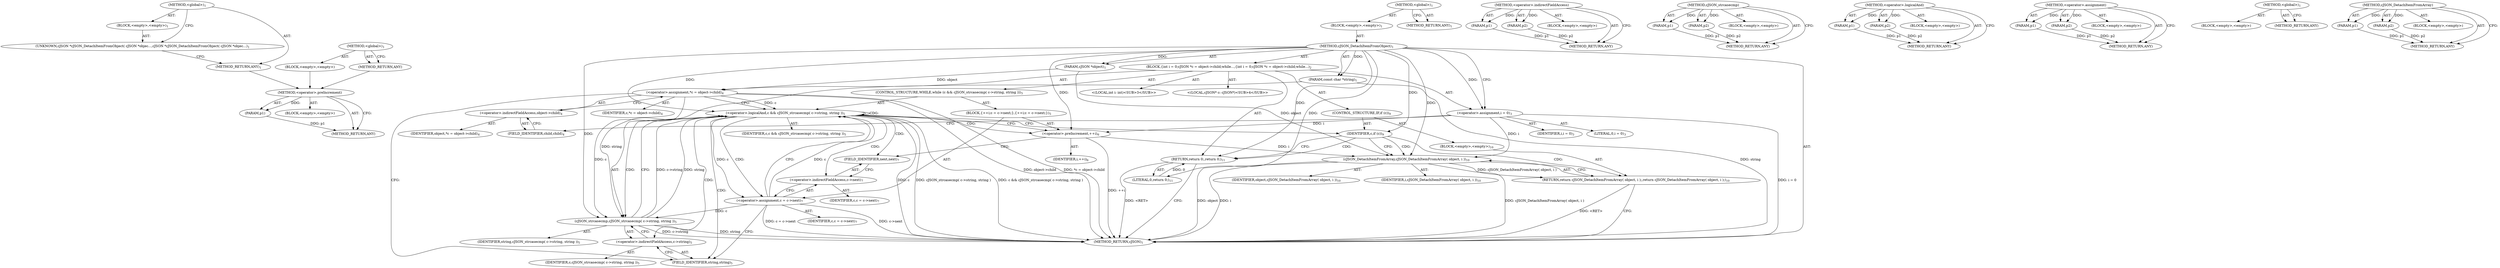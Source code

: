 digraph "&lt;global&gt;" {
vulnerable_90 [label=<(METHOD,&lt;operator&gt;.preIncrement)>];
vulnerable_91 [label=<(PARAM,p1)>];
vulnerable_92 [label=<(BLOCK,&lt;empty&gt;,&lt;empty&gt;)>];
vulnerable_93 [label=<(METHOD_RETURN,ANY)>];
vulnerable_6 [label=<(METHOD,&lt;global&gt;)<SUB>1</SUB>>];
vulnerable_7 [label=<(BLOCK,&lt;empty&gt;,&lt;empty&gt;)<SUB>1</SUB>>];
vulnerable_8 [label=<(METHOD,cJSON_DetachItemFromObject)<SUB>1</SUB>>];
vulnerable_9 [label=<(PARAM,cJSON *object)<SUB>1</SUB>>];
vulnerable_10 [label=<(PARAM,const char *string)<SUB>1</SUB>>];
vulnerable_11 [label=<(BLOCK,{
	int i = 0;
	cJSON *c = object-&gt;child;
	while...,{
	int i = 0;
	cJSON *c = object-&gt;child;
	while...)<SUB>2</SUB>>];
vulnerable_12 [label="<(LOCAL,int i: int)<SUB>3</SUB>>"];
vulnerable_13 [label=<(&lt;operator&gt;.assignment,i = 0)<SUB>3</SUB>>];
vulnerable_14 [label=<(IDENTIFIER,i,i = 0)<SUB>3</SUB>>];
vulnerable_15 [label=<(LITERAL,0,i = 0)<SUB>3</SUB>>];
vulnerable_16 [label="<(LOCAL,cJSON* c: cJSON*)<SUB>4</SUB>>"];
vulnerable_17 [label=<(&lt;operator&gt;.assignment,*c = object-&gt;child)<SUB>4</SUB>>];
vulnerable_18 [label=<(IDENTIFIER,c,*c = object-&gt;child)<SUB>4</SUB>>];
vulnerable_19 [label=<(&lt;operator&gt;.indirectFieldAccess,object-&gt;child)<SUB>4</SUB>>];
vulnerable_20 [label=<(IDENTIFIER,object,*c = object-&gt;child)<SUB>4</SUB>>];
vulnerable_21 [label=<(FIELD_IDENTIFIER,child,child)<SUB>4</SUB>>];
vulnerable_22 [label=<(CONTROL_STRUCTURE,WHILE,while (c &amp;&amp; cJSON_strcasecmp( c-&gt;string, string )))<SUB>5</SUB>>];
vulnerable_23 [label=<(&lt;operator&gt;.logicalAnd,c &amp;&amp; cJSON_strcasecmp( c-&gt;string, string ))<SUB>5</SUB>>];
vulnerable_24 [label=<(IDENTIFIER,c,c &amp;&amp; cJSON_strcasecmp( c-&gt;string, string ))<SUB>5</SUB>>];
vulnerable_25 [label=<(cJSON_strcasecmp,cJSON_strcasecmp( c-&gt;string, string ))<SUB>5</SUB>>];
vulnerable_26 [label=<(&lt;operator&gt;.indirectFieldAccess,c-&gt;string)<SUB>5</SUB>>];
vulnerable_27 [label=<(IDENTIFIER,c,cJSON_strcasecmp( c-&gt;string, string ))<SUB>5</SUB>>];
vulnerable_28 [label=<(FIELD_IDENTIFIER,string,string)<SUB>5</SUB>>];
vulnerable_29 [label=<(IDENTIFIER,string,cJSON_strcasecmp( c-&gt;string, string ))<SUB>5</SUB>>];
vulnerable_30 [label=<(BLOCK,{
		++i;
		c = c-&gt;next;
	},{
		++i;
		c = c-&gt;next;
	})<SUB>5</SUB>>];
vulnerable_31 [label=<(&lt;operator&gt;.preIncrement,++i)<SUB>6</SUB>>];
vulnerable_32 [label=<(IDENTIFIER,i,++i)<SUB>6</SUB>>];
vulnerable_33 [label=<(&lt;operator&gt;.assignment,c = c-&gt;next)<SUB>7</SUB>>];
vulnerable_34 [label=<(IDENTIFIER,c,c = c-&gt;next)<SUB>7</SUB>>];
vulnerable_35 [label=<(&lt;operator&gt;.indirectFieldAccess,c-&gt;next)<SUB>7</SUB>>];
vulnerable_36 [label=<(IDENTIFIER,c,c = c-&gt;next)<SUB>7</SUB>>];
vulnerable_37 [label=<(FIELD_IDENTIFIER,next,next)<SUB>7</SUB>>];
vulnerable_38 [label=<(CONTROL_STRUCTURE,IF,if (c))<SUB>9</SUB>>];
vulnerable_39 [label=<(IDENTIFIER,c,if (c))<SUB>9</SUB>>];
vulnerable_40 [label=<(BLOCK,&lt;empty&gt;,&lt;empty&gt;)<SUB>10</SUB>>];
vulnerable_41 [label=<(RETURN,return cJSON_DetachItemFromArray( object, i );,return cJSON_DetachItemFromArray( object, i );)<SUB>10</SUB>>];
vulnerable_42 [label=<(cJSON_DetachItemFromArray,cJSON_DetachItemFromArray( object, i ))<SUB>10</SUB>>];
vulnerable_43 [label=<(IDENTIFIER,object,cJSON_DetachItemFromArray( object, i ))<SUB>10</SUB>>];
vulnerable_44 [label=<(IDENTIFIER,i,cJSON_DetachItemFromArray( object, i ))<SUB>10</SUB>>];
vulnerable_45 [label=<(RETURN,return 0;,return 0;)<SUB>11</SUB>>];
vulnerable_46 [label=<(LITERAL,0,return 0;)<SUB>11</SUB>>];
vulnerable_47 [label=<(METHOD_RETURN,cJSON)<SUB>1</SUB>>];
vulnerable_49 [label=<(METHOD_RETURN,ANY)<SUB>1</SUB>>];
vulnerable_75 [label=<(METHOD,&lt;operator&gt;.indirectFieldAccess)>];
vulnerable_76 [label=<(PARAM,p1)>];
vulnerable_77 [label=<(PARAM,p2)>];
vulnerable_78 [label=<(BLOCK,&lt;empty&gt;,&lt;empty&gt;)>];
vulnerable_79 [label=<(METHOD_RETURN,ANY)>];
vulnerable_85 [label=<(METHOD,cJSON_strcasecmp)>];
vulnerable_86 [label=<(PARAM,p1)>];
vulnerable_87 [label=<(PARAM,p2)>];
vulnerable_88 [label=<(BLOCK,&lt;empty&gt;,&lt;empty&gt;)>];
vulnerable_89 [label=<(METHOD_RETURN,ANY)>];
vulnerable_80 [label=<(METHOD,&lt;operator&gt;.logicalAnd)>];
vulnerable_81 [label=<(PARAM,p1)>];
vulnerable_82 [label=<(PARAM,p2)>];
vulnerable_83 [label=<(BLOCK,&lt;empty&gt;,&lt;empty&gt;)>];
vulnerable_84 [label=<(METHOD_RETURN,ANY)>];
vulnerable_70 [label=<(METHOD,&lt;operator&gt;.assignment)>];
vulnerable_71 [label=<(PARAM,p1)>];
vulnerable_72 [label=<(PARAM,p2)>];
vulnerable_73 [label=<(BLOCK,&lt;empty&gt;,&lt;empty&gt;)>];
vulnerable_74 [label=<(METHOD_RETURN,ANY)>];
vulnerable_64 [label=<(METHOD,&lt;global&gt;)<SUB>1</SUB>>];
vulnerable_65 [label=<(BLOCK,&lt;empty&gt;,&lt;empty&gt;)>];
vulnerable_66 [label=<(METHOD_RETURN,ANY)>];
vulnerable_94 [label=<(METHOD,cJSON_DetachItemFromArray)>];
vulnerable_95 [label=<(PARAM,p1)>];
vulnerable_96 [label=<(PARAM,p2)>];
vulnerable_97 [label=<(BLOCK,&lt;empty&gt;,&lt;empty&gt;)>];
vulnerable_98 [label=<(METHOD_RETURN,ANY)>];
fixed_6 [label=<(METHOD,&lt;global&gt;)<SUB>1</SUB>>];
fixed_7 [label=<(BLOCK,&lt;empty&gt;,&lt;empty&gt;)<SUB>1</SUB>>];
fixed_8 [label=<(UNKNOWN,cJSON *cJSON_DetachItemFromObject( cJSON *objec...,cJSON *cJSON_DetachItemFromObject( cJSON *objec...)<SUB>1</SUB>>];
fixed_9 [label=<(METHOD_RETURN,ANY)<SUB>1</SUB>>];
fixed_14 [label=<(METHOD,&lt;global&gt;)<SUB>1</SUB>>];
fixed_15 [label=<(BLOCK,&lt;empty&gt;,&lt;empty&gt;)>];
fixed_16 [label=<(METHOD_RETURN,ANY)>];
vulnerable_90 -> vulnerable_91  [key=0, label="AST: "];
vulnerable_90 -> vulnerable_91  [key=1, label="DDG: "];
vulnerable_90 -> vulnerable_92  [key=0, label="AST: "];
vulnerable_90 -> vulnerable_93  [key=0, label="AST: "];
vulnerable_90 -> vulnerable_93  [key=1, label="CFG: "];
vulnerable_91 -> vulnerable_93  [key=0, label="DDG: p1"];
vulnerable_6 -> vulnerable_7  [key=0, label="AST: "];
vulnerable_6 -> vulnerable_49  [key=0, label="AST: "];
vulnerable_6 -> vulnerable_49  [key=1, label="CFG: "];
vulnerable_7 -> vulnerable_8  [key=0, label="AST: "];
vulnerable_8 -> vulnerable_9  [key=0, label="AST: "];
vulnerable_8 -> vulnerable_9  [key=1, label="DDG: "];
vulnerable_8 -> vulnerable_10  [key=0, label="AST: "];
vulnerable_8 -> vulnerable_10  [key=1, label="DDG: "];
vulnerable_8 -> vulnerable_11  [key=0, label="AST: "];
vulnerable_8 -> vulnerable_47  [key=0, label="AST: "];
vulnerable_8 -> vulnerable_13  [key=0, label="CFG: "];
vulnerable_8 -> vulnerable_13  [key=1, label="DDG: "];
vulnerable_8 -> vulnerable_45  [key=0, label="DDG: "];
vulnerable_8 -> vulnerable_39  [key=0, label="DDG: "];
vulnerable_8 -> vulnerable_46  [key=0, label="DDG: "];
vulnerable_8 -> vulnerable_23  [key=0, label="DDG: "];
vulnerable_8 -> vulnerable_25  [key=0, label="DDG: "];
vulnerable_8 -> vulnerable_31  [key=0, label="DDG: "];
vulnerable_8 -> vulnerable_42  [key=0, label="DDG: "];
vulnerable_9 -> vulnerable_17  [key=0, label="DDG: object"];
vulnerable_9 -> vulnerable_42  [key=0, label="DDG: object"];
vulnerable_10 -> vulnerable_47  [key=0, label="DDG: string"];
vulnerable_10 -> vulnerable_25  [key=0, label="DDG: string"];
vulnerable_11 -> vulnerable_12  [key=0, label="AST: "];
vulnerable_11 -> vulnerable_13  [key=0, label="AST: "];
vulnerable_11 -> vulnerable_16  [key=0, label="AST: "];
vulnerable_11 -> vulnerable_17  [key=0, label="AST: "];
vulnerable_11 -> vulnerable_22  [key=0, label="AST: "];
vulnerable_11 -> vulnerable_38  [key=0, label="AST: "];
vulnerable_11 -> vulnerable_45  [key=0, label="AST: "];
vulnerable_13 -> vulnerable_14  [key=0, label="AST: "];
vulnerable_13 -> vulnerable_15  [key=0, label="AST: "];
vulnerable_13 -> vulnerable_21  [key=0, label="CFG: "];
vulnerable_13 -> vulnerable_47  [key=0, label="DDG: i = 0"];
vulnerable_13 -> vulnerable_31  [key=0, label="DDG: i"];
vulnerable_13 -> vulnerable_42  [key=0, label="DDG: i"];
vulnerable_17 -> vulnerable_18  [key=0, label="AST: "];
vulnerable_17 -> vulnerable_19  [key=0, label="AST: "];
vulnerable_17 -> vulnerable_23  [key=0, label="CFG: "];
vulnerable_17 -> vulnerable_23  [key=1, label="DDG: c"];
vulnerable_17 -> vulnerable_28  [key=0, label="CFG: "];
vulnerable_17 -> vulnerable_47  [key=0, label="DDG: object-&gt;child"];
vulnerable_17 -> vulnerable_47  [key=1, label="DDG: *c = object-&gt;child"];
vulnerable_17 -> vulnerable_25  [key=0, label="DDG: c"];
vulnerable_19 -> vulnerable_20  [key=0, label="AST: "];
vulnerable_19 -> vulnerable_21  [key=0, label="AST: "];
vulnerable_19 -> vulnerable_17  [key=0, label="CFG: "];
vulnerable_21 -> vulnerable_19  [key=0, label="CFG: "];
vulnerable_22 -> vulnerable_23  [key=0, label="AST: "];
vulnerable_22 -> vulnerable_30  [key=0, label="AST: "];
vulnerable_23 -> vulnerable_24  [key=0, label="AST: "];
vulnerable_23 -> vulnerable_25  [key=0, label="AST: "];
vulnerable_23 -> vulnerable_25  [key=1, label="CDG: "];
vulnerable_23 -> vulnerable_39  [key=0, label="CFG: "];
vulnerable_23 -> vulnerable_31  [key=0, label="CFG: "];
vulnerable_23 -> vulnerable_31  [key=1, label="CDG: "];
vulnerable_23 -> vulnerable_47  [key=0, label="DDG: c"];
vulnerable_23 -> vulnerable_47  [key=1, label="DDG: cJSON_strcasecmp( c-&gt;string, string )"];
vulnerable_23 -> vulnerable_47  [key=2, label="DDG: c &amp;&amp; cJSON_strcasecmp( c-&gt;string, string )"];
vulnerable_23 -> vulnerable_33  [key=0, label="DDG: c"];
vulnerable_23 -> vulnerable_33  [key=1, label="CDG: "];
vulnerable_23 -> vulnerable_23  [key=0, label="CDG: "];
vulnerable_23 -> vulnerable_35  [key=0, label="CDG: "];
vulnerable_23 -> vulnerable_37  [key=0, label="CDG: "];
vulnerable_23 -> vulnerable_26  [key=0, label="CDG: "];
vulnerable_23 -> vulnerable_28  [key=0, label="CDG: "];
vulnerable_25 -> vulnerable_26  [key=0, label="AST: "];
vulnerable_25 -> vulnerable_29  [key=0, label="AST: "];
vulnerable_25 -> vulnerable_23  [key=0, label="CFG: "];
vulnerable_25 -> vulnerable_23  [key=1, label="DDG: c-&gt;string"];
vulnerable_25 -> vulnerable_23  [key=2, label="DDG: string"];
vulnerable_25 -> vulnerable_47  [key=0, label="DDG: c-&gt;string"];
vulnerable_25 -> vulnerable_47  [key=1, label="DDG: string"];
vulnerable_26 -> vulnerable_27  [key=0, label="AST: "];
vulnerable_26 -> vulnerable_28  [key=0, label="AST: "];
vulnerable_26 -> vulnerable_25  [key=0, label="CFG: "];
vulnerable_28 -> vulnerable_26  [key=0, label="CFG: "];
vulnerable_30 -> vulnerable_31  [key=0, label="AST: "];
vulnerable_30 -> vulnerable_33  [key=0, label="AST: "];
vulnerable_31 -> vulnerable_32  [key=0, label="AST: "];
vulnerable_31 -> vulnerable_37  [key=0, label="CFG: "];
vulnerable_31 -> vulnerable_47  [key=0, label="DDG: ++i"];
vulnerable_31 -> vulnerable_42  [key=0, label="DDG: i"];
vulnerable_33 -> vulnerable_34  [key=0, label="AST: "];
vulnerable_33 -> vulnerable_35  [key=0, label="AST: "];
vulnerable_33 -> vulnerable_23  [key=0, label="CFG: "];
vulnerable_33 -> vulnerable_23  [key=1, label="DDG: c"];
vulnerable_33 -> vulnerable_28  [key=0, label="CFG: "];
vulnerable_33 -> vulnerable_47  [key=0, label="DDG: c-&gt;next"];
vulnerable_33 -> vulnerable_47  [key=1, label="DDG: c = c-&gt;next"];
vulnerable_33 -> vulnerable_25  [key=0, label="DDG: c"];
vulnerable_35 -> vulnerable_36  [key=0, label="AST: "];
vulnerable_35 -> vulnerable_37  [key=0, label="AST: "];
vulnerable_35 -> vulnerable_33  [key=0, label="CFG: "];
vulnerable_37 -> vulnerable_35  [key=0, label="CFG: "];
vulnerable_38 -> vulnerable_39  [key=0, label="AST: "];
vulnerable_38 -> vulnerable_40  [key=0, label="AST: "];
vulnerable_39 -> vulnerable_42  [key=0, label="CFG: "];
vulnerable_39 -> vulnerable_42  [key=1, label="CDG: "];
vulnerable_39 -> vulnerable_45  [key=0, label="CFG: "];
vulnerable_39 -> vulnerable_45  [key=1, label="CDG: "];
vulnerable_39 -> vulnerable_41  [key=0, label="CDG: "];
vulnerable_40 -> vulnerable_41  [key=0, label="AST: "];
vulnerable_41 -> vulnerable_42  [key=0, label="AST: "];
vulnerable_41 -> vulnerable_47  [key=0, label="CFG: "];
vulnerable_41 -> vulnerable_47  [key=1, label="DDG: &lt;RET&gt;"];
vulnerable_42 -> vulnerable_43  [key=0, label="AST: "];
vulnerable_42 -> vulnerable_44  [key=0, label="AST: "];
vulnerable_42 -> vulnerable_41  [key=0, label="CFG: "];
vulnerable_42 -> vulnerable_41  [key=1, label="DDG: cJSON_DetachItemFromArray( object, i )"];
vulnerable_42 -> vulnerable_47  [key=0, label="DDG: object"];
vulnerable_42 -> vulnerable_47  [key=1, label="DDG: i"];
vulnerable_42 -> vulnerable_47  [key=2, label="DDG: cJSON_DetachItemFromArray( object, i )"];
vulnerable_45 -> vulnerable_46  [key=0, label="AST: "];
vulnerable_45 -> vulnerable_47  [key=0, label="CFG: "];
vulnerable_45 -> vulnerable_47  [key=1, label="DDG: &lt;RET&gt;"];
vulnerable_46 -> vulnerable_45  [key=0, label="DDG: 0"];
vulnerable_75 -> vulnerable_76  [key=0, label="AST: "];
vulnerable_75 -> vulnerable_76  [key=1, label="DDG: "];
vulnerable_75 -> vulnerable_78  [key=0, label="AST: "];
vulnerable_75 -> vulnerable_77  [key=0, label="AST: "];
vulnerable_75 -> vulnerable_77  [key=1, label="DDG: "];
vulnerable_75 -> vulnerable_79  [key=0, label="AST: "];
vulnerable_75 -> vulnerable_79  [key=1, label="CFG: "];
vulnerable_76 -> vulnerable_79  [key=0, label="DDG: p1"];
vulnerable_77 -> vulnerable_79  [key=0, label="DDG: p2"];
vulnerable_85 -> vulnerable_86  [key=0, label="AST: "];
vulnerable_85 -> vulnerable_86  [key=1, label="DDG: "];
vulnerable_85 -> vulnerable_88  [key=0, label="AST: "];
vulnerable_85 -> vulnerable_87  [key=0, label="AST: "];
vulnerable_85 -> vulnerable_87  [key=1, label="DDG: "];
vulnerable_85 -> vulnerable_89  [key=0, label="AST: "];
vulnerable_85 -> vulnerable_89  [key=1, label="CFG: "];
vulnerable_86 -> vulnerable_89  [key=0, label="DDG: p1"];
vulnerable_87 -> vulnerable_89  [key=0, label="DDG: p2"];
vulnerable_80 -> vulnerable_81  [key=0, label="AST: "];
vulnerable_80 -> vulnerable_81  [key=1, label="DDG: "];
vulnerable_80 -> vulnerable_83  [key=0, label="AST: "];
vulnerable_80 -> vulnerable_82  [key=0, label="AST: "];
vulnerable_80 -> vulnerable_82  [key=1, label="DDG: "];
vulnerable_80 -> vulnerable_84  [key=0, label="AST: "];
vulnerable_80 -> vulnerable_84  [key=1, label="CFG: "];
vulnerable_81 -> vulnerable_84  [key=0, label="DDG: p1"];
vulnerable_82 -> vulnerable_84  [key=0, label="DDG: p2"];
vulnerable_70 -> vulnerable_71  [key=0, label="AST: "];
vulnerable_70 -> vulnerable_71  [key=1, label="DDG: "];
vulnerable_70 -> vulnerable_73  [key=0, label="AST: "];
vulnerable_70 -> vulnerable_72  [key=0, label="AST: "];
vulnerable_70 -> vulnerable_72  [key=1, label="DDG: "];
vulnerable_70 -> vulnerable_74  [key=0, label="AST: "];
vulnerable_70 -> vulnerable_74  [key=1, label="CFG: "];
vulnerable_71 -> vulnerable_74  [key=0, label="DDG: p1"];
vulnerable_72 -> vulnerable_74  [key=0, label="DDG: p2"];
vulnerable_64 -> vulnerable_65  [key=0, label="AST: "];
vulnerable_64 -> vulnerable_66  [key=0, label="AST: "];
vulnerable_64 -> vulnerable_66  [key=1, label="CFG: "];
vulnerable_94 -> vulnerable_95  [key=0, label="AST: "];
vulnerable_94 -> vulnerable_95  [key=1, label="DDG: "];
vulnerable_94 -> vulnerable_97  [key=0, label="AST: "];
vulnerable_94 -> vulnerable_96  [key=0, label="AST: "];
vulnerable_94 -> vulnerable_96  [key=1, label="DDG: "];
vulnerable_94 -> vulnerable_98  [key=0, label="AST: "];
vulnerable_94 -> vulnerable_98  [key=1, label="CFG: "];
vulnerable_95 -> vulnerable_98  [key=0, label="DDG: p1"];
vulnerable_96 -> vulnerable_98  [key=0, label="DDG: p2"];
fixed_6 -> fixed_7  [key=0, label="AST: "];
fixed_6 -> fixed_9  [key=0, label="AST: "];
fixed_6 -> fixed_8  [key=0, label="CFG: "];
fixed_7 -> fixed_8  [key=0, label="AST: "];
fixed_8 -> fixed_9  [key=0, label="CFG: "];
fixed_9 -> vulnerable_90  [key=0];
fixed_14 -> fixed_15  [key=0, label="AST: "];
fixed_14 -> fixed_16  [key=0, label="AST: "];
fixed_14 -> fixed_16  [key=1, label="CFG: "];
fixed_15 -> vulnerable_90  [key=0];
fixed_16 -> vulnerable_90  [key=0];
}

